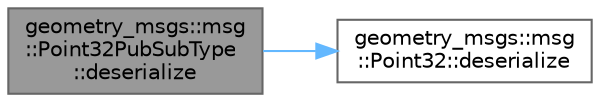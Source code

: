 digraph "geometry_msgs::msg::Point32PubSubType::deserialize"
{
 // INTERACTIVE_SVG=YES
 // LATEX_PDF_SIZE
  bgcolor="transparent";
  edge [fontname=Helvetica,fontsize=10,labelfontname=Helvetica,labelfontsize=10];
  node [fontname=Helvetica,fontsize=10,shape=box,height=0.2,width=0.4];
  rankdir="LR";
  Node1 [id="Node000001",label="geometry_msgs::msg\l::Point32PubSubType\l::deserialize",height=0.2,width=0.4,color="gray40", fillcolor="grey60", style="filled", fontcolor="black",tooltip=" "];
  Node1 -> Node2 [id="edge1_Node000001_Node000002",color="steelblue1",style="solid",tooltip=" "];
  Node2 [id="Node000002",label="geometry_msgs::msg\l::Point32::deserialize",height=0.2,width=0.4,color="grey40", fillcolor="white", style="filled",URL="$dc/df7/classgeometry__msgs_1_1msg_1_1Point32.html#a0cddef1a358b72afe7db02de25d0a1b5",tooltip="This function deserializes an object using CDR serialization."];
}
